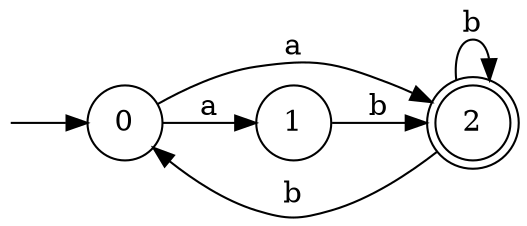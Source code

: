digraph Automaton {
	 rankdir=LR
	n0[shape=none label="" height=0 width=0 ]
	n0->0
	0[shape=circle]
	2[shape=doublecircle]
	node [shape = circle]
	0
	1
	2
	0 -> 1 [label="a"]
	0 -> 2 [label="a"]
	1 -> 2 [label="b"]
	2 -> 2 [label="b"]
	2 -> 0 [label="b"]
}
